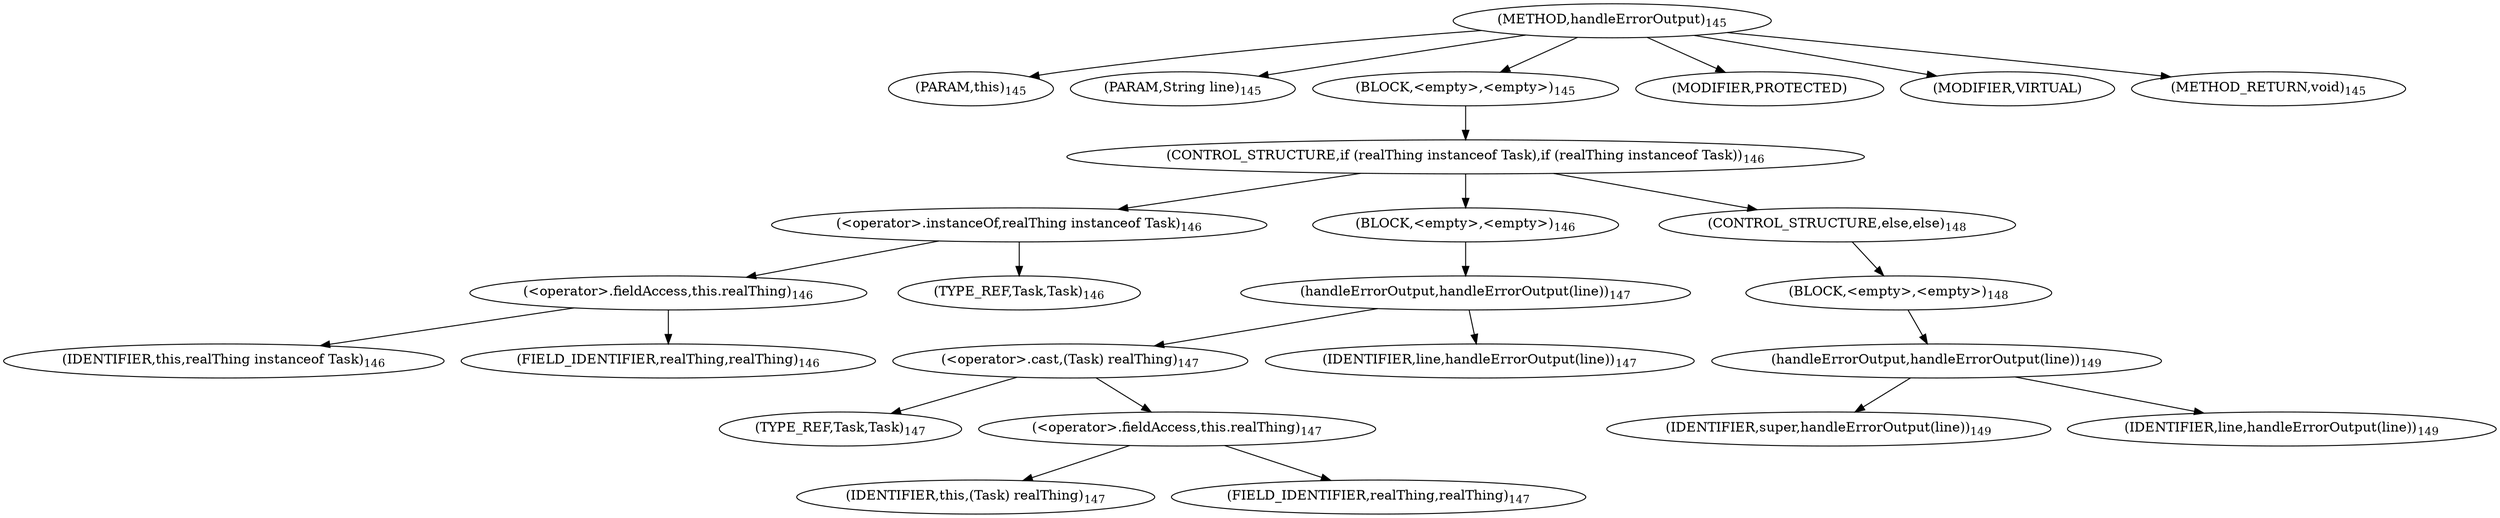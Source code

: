 digraph "handleErrorOutput" {  
"130" [label = <(METHOD,handleErrorOutput)<SUB>145</SUB>> ]
"131" [label = <(PARAM,this)<SUB>145</SUB>> ]
"132" [label = <(PARAM,String line)<SUB>145</SUB>> ]
"133" [label = <(BLOCK,&lt;empty&gt;,&lt;empty&gt;)<SUB>145</SUB>> ]
"134" [label = <(CONTROL_STRUCTURE,if (realThing instanceof Task),if (realThing instanceof Task))<SUB>146</SUB>> ]
"135" [label = <(&lt;operator&gt;.instanceOf,realThing instanceof Task)<SUB>146</SUB>> ]
"136" [label = <(&lt;operator&gt;.fieldAccess,this.realThing)<SUB>146</SUB>> ]
"137" [label = <(IDENTIFIER,this,realThing instanceof Task)<SUB>146</SUB>> ]
"138" [label = <(FIELD_IDENTIFIER,realThing,realThing)<SUB>146</SUB>> ]
"139" [label = <(TYPE_REF,Task,Task)<SUB>146</SUB>> ]
"140" [label = <(BLOCK,&lt;empty&gt;,&lt;empty&gt;)<SUB>146</SUB>> ]
"141" [label = <(handleErrorOutput,handleErrorOutput(line))<SUB>147</SUB>> ]
"142" [label = <(&lt;operator&gt;.cast,(Task) realThing)<SUB>147</SUB>> ]
"143" [label = <(TYPE_REF,Task,Task)<SUB>147</SUB>> ]
"144" [label = <(&lt;operator&gt;.fieldAccess,this.realThing)<SUB>147</SUB>> ]
"145" [label = <(IDENTIFIER,this,(Task) realThing)<SUB>147</SUB>> ]
"146" [label = <(FIELD_IDENTIFIER,realThing,realThing)<SUB>147</SUB>> ]
"147" [label = <(IDENTIFIER,line,handleErrorOutput(line))<SUB>147</SUB>> ]
"148" [label = <(CONTROL_STRUCTURE,else,else)<SUB>148</SUB>> ]
"149" [label = <(BLOCK,&lt;empty&gt;,&lt;empty&gt;)<SUB>148</SUB>> ]
"150" [label = <(handleErrorOutput,handleErrorOutput(line))<SUB>149</SUB>> ]
"151" [label = <(IDENTIFIER,super,handleErrorOutput(line))<SUB>149</SUB>> ]
"152" [label = <(IDENTIFIER,line,handleErrorOutput(line))<SUB>149</SUB>> ]
"153" [label = <(MODIFIER,PROTECTED)> ]
"154" [label = <(MODIFIER,VIRTUAL)> ]
"155" [label = <(METHOD_RETURN,void)<SUB>145</SUB>> ]
  "130" -> "131" 
  "130" -> "132" 
  "130" -> "133" 
  "130" -> "153" 
  "130" -> "154" 
  "130" -> "155" 
  "133" -> "134" 
  "134" -> "135" 
  "134" -> "140" 
  "134" -> "148" 
  "135" -> "136" 
  "135" -> "139" 
  "136" -> "137" 
  "136" -> "138" 
  "140" -> "141" 
  "141" -> "142" 
  "141" -> "147" 
  "142" -> "143" 
  "142" -> "144" 
  "144" -> "145" 
  "144" -> "146" 
  "148" -> "149" 
  "149" -> "150" 
  "150" -> "151" 
  "150" -> "152" 
}
